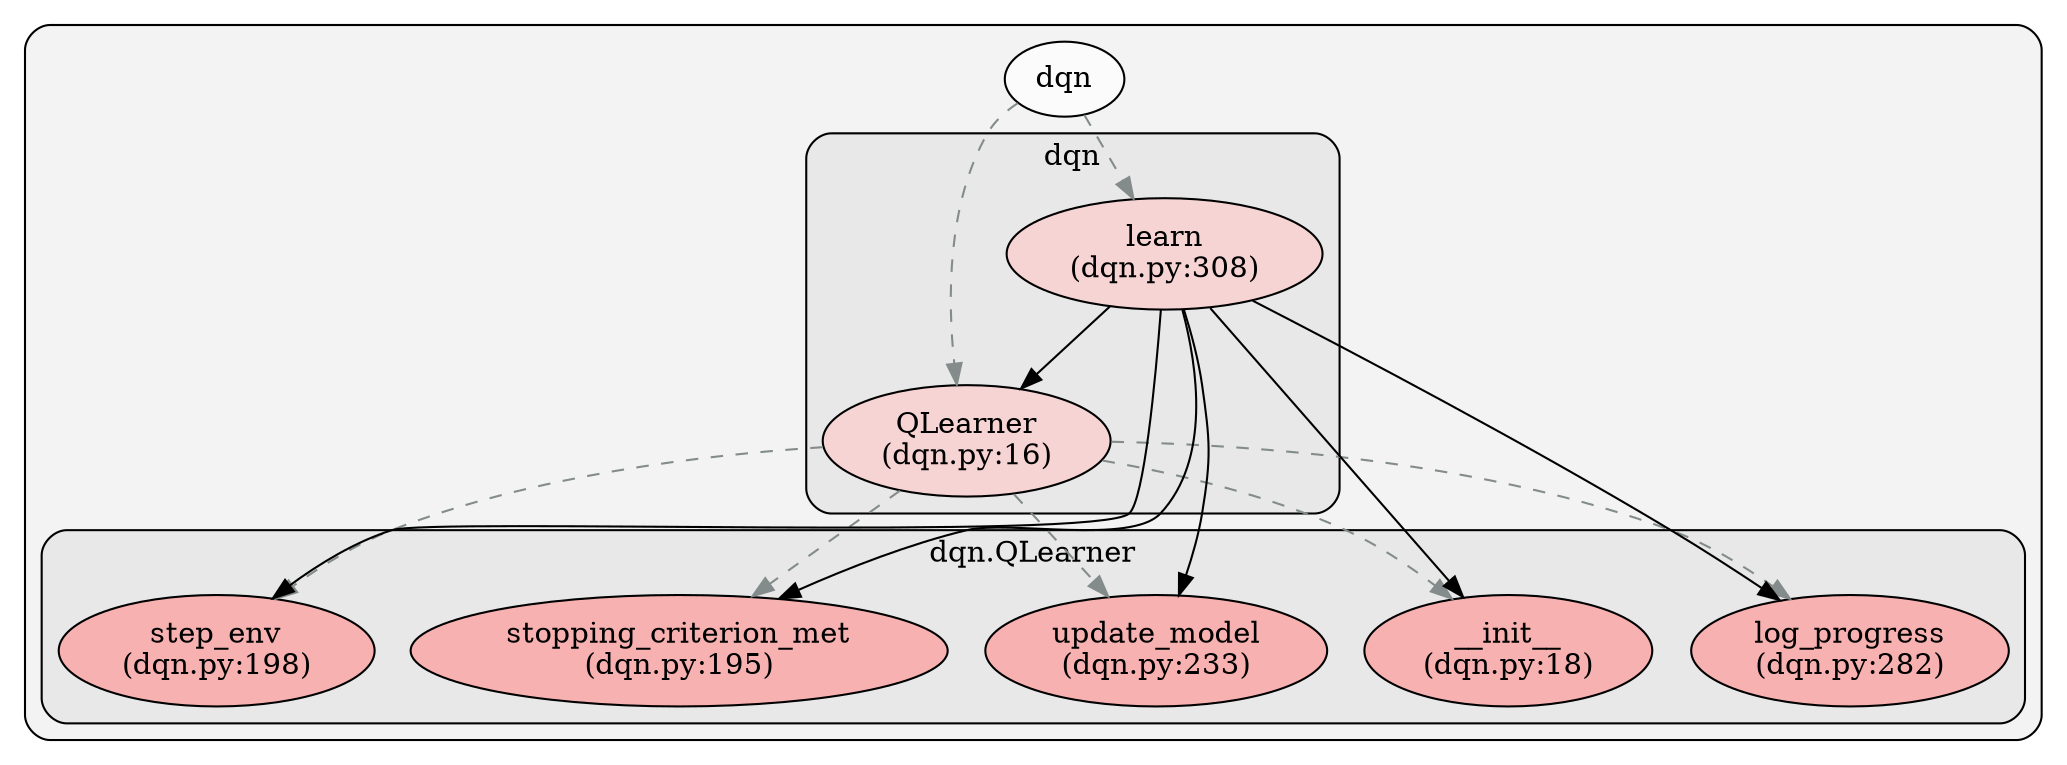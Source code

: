digraph G {
    graph [rankdir=TB, clusterrank="local"];
    subgraph cluster_G {

        graph [style="filled,rounded",fillcolor="#80808018", label=""];
        dqn [label="dqn", style="filled", fillcolor="#ffffffb2", fontcolor="#000000", group="0"];
        subgraph cluster_dqn {

            graph [style="filled,rounded",fillcolor="#80808018", label="dqn"];
            dqn__QLearner [label="QLearner\n(dqn.py:16)", style="filled", fillcolor="#feccccb2", fontcolor="#000000", group="0"];
        }
        subgraph cluster_dqn {

            graph [style="filled,rounded",fillcolor="#80808018", label="dqn"];
            dqn__learn [label="learn\n(dqn.py:308)", style="filled", fillcolor="#feccccb2", fontcolor="#000000", group="0"];
        }
        subgraph cluster_dqn__QLearner {

            graph [style="filled,rounded",fillcolor="#80808018", label="dqn.QLearner"];
            dqn__QLearner____init__ [label="__init__\n(dqn.py:18)", style="filled", fillcolor="#ff9999b2", fontcolor="#000000", group="0"];
        }
        subgraph cluster_dqn__QLearner {

            graph [style="filled,rounded",fillcolor="#80808018", label="dqn.QLearner"];
            dqn__QLearner__log_progress [label="log_progress\n(dqn.py:282)", style="filled", fillcolor="#ff9999b2", fontcolor="#000000", group="0"];
        }
        subgraph cluster_dqn__QLearner {

            graph [style="filled,rounded",fillcolor="#80808018", label="dqn.QLearner"];
            dqn__QLearner__step_env [label="step_env\n(dqn.py:198)", style="filled", fillcolor="#ff9999b2", fontcolor="#000000", group="0"];
        }
        subgraph cluster_dqn__QLearner {

            graph [style="filled,rounded",fillcolor="#80808018", label="dqn.QLearner"];
            dqn__QLearner__stopping_criterion_met [label="stopping_criterion_met\n(dqn.py:195)", style="filled", fillcolor="#ff9999b2", fontcolor="#000000", group="0"];
        }
        subgraph cluster_dqn__QLearner {

            graph [style="filled,rounded",fillcolor="#80808018", label="dqn.QLearner"];
            dqn__QLearner__update_model [label="update_model\n(dqn.py:233)", style="filled", fillcolor="#ff9999b2", fontcolor="#000000", group="0"];
        }
    }
        dqn -> dqn__learn [style="dashed", color="#838b8b"];
        dqn -> dqn__QLearner [style="dashed", color="#838b8b"];
        dqn__QLearner -> dqn__QLearner__step_env [style="dashed", color="#838b8b"];
        dqn__QLearner -> dqn__QLearner__stopping_criterion_met [style="dashed", color="#838b8b"];
        dqn__QLearner -> dqn__QLearner__update_model [style="dashed", color="#838b8b"];
        dqn__QLearner -> dqn__QLearner____init__ [style="dashed", color="#838b8b"];
        dqn__QLearner -> dqn__QLearner__log_progress [style="dashed", color="#838b8b"];
        dqn__learn -> dqn__QLearner__step_env [style="solid", color="#000000"];
        dqn__learn -> dqn__QLearner__stopping_criterion_met [style="solid", color="#000000"];
        dqn__learn -> dqn__QLearner__update_model [style="solid", color="#000000"];
        dqn__learn -> dqn__QLearner [style="solid", color="#000000"];
        dqn__learn -> dqn__QLearner____init__ [style="solid", color="#000000"];
        dqn__learn -> dqn__QLearner__log_progress [style="solid", color="#000000"];
    }
